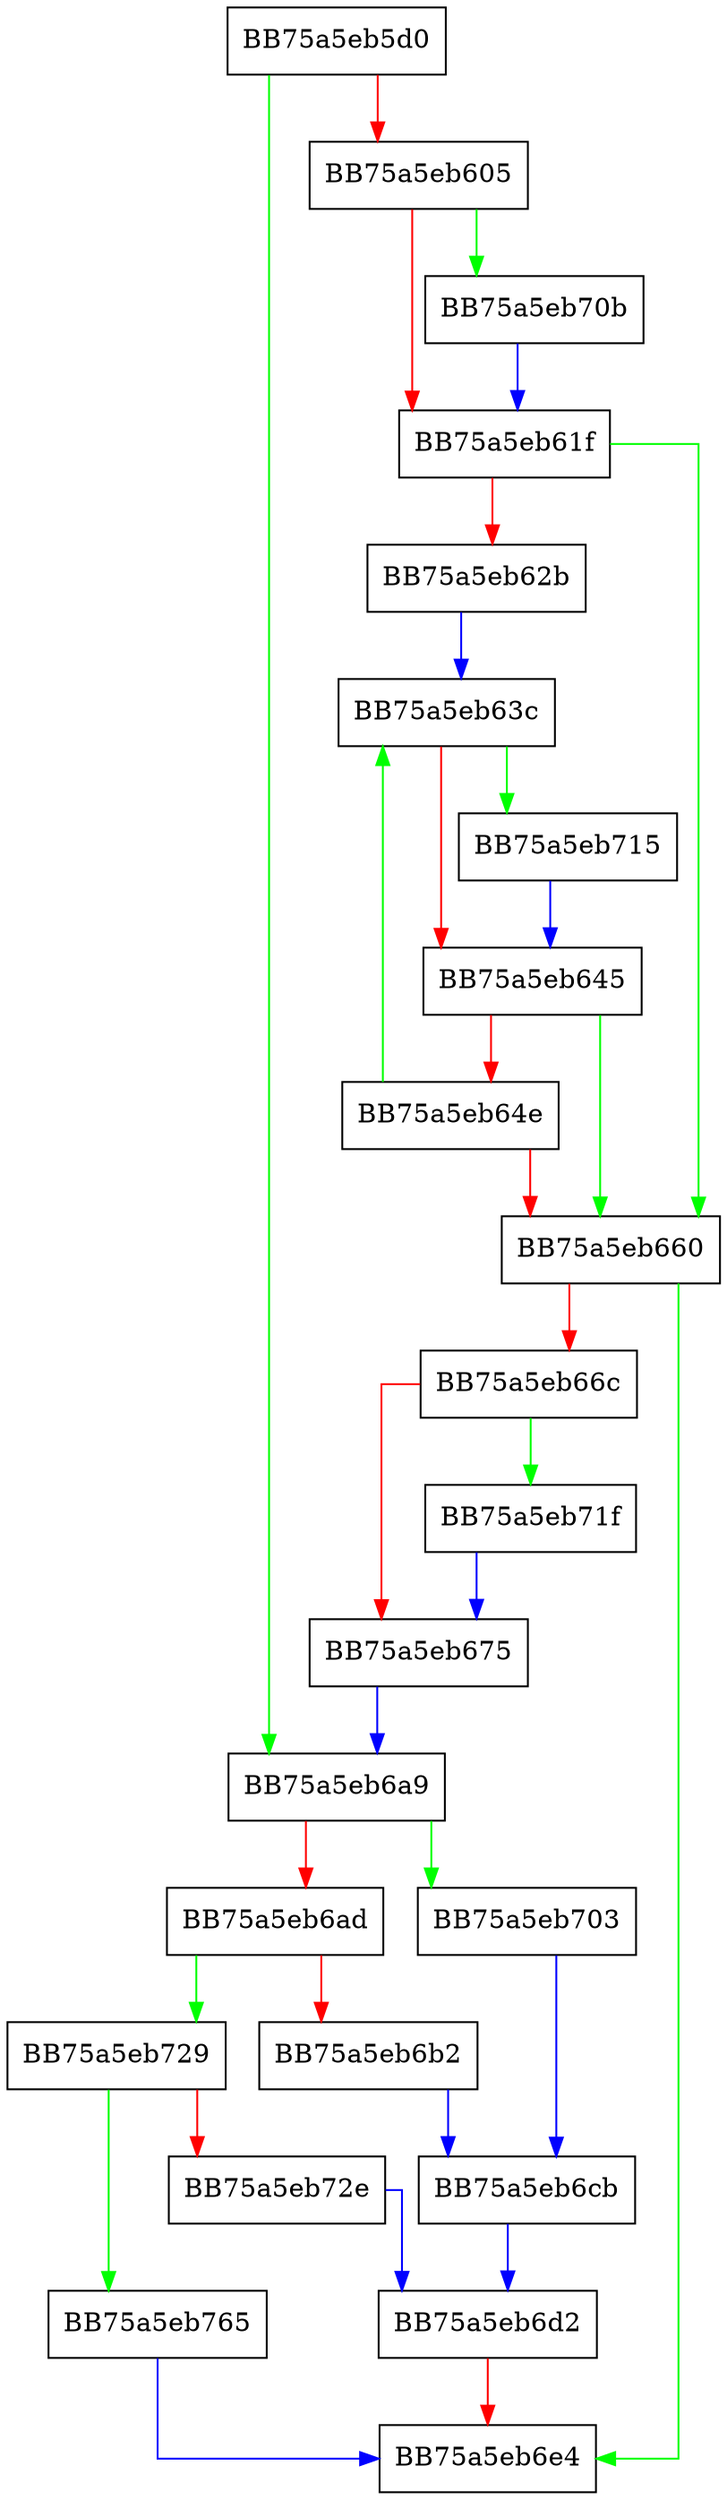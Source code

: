 digraph kelfcrc_callback {
  node [shape="box"];
  graph [splines=ortho];
  BB75a5eb5d0 -> BB75a5eb6a9 [color="green"];
  BB75a5eb5d0 -> BB75a5eb605 [color="red"];
  BB75a5eb605 -> BB75a5eb70b [color="green"];
  BB75a5eb605 -> BB75a5eb61f [color="red"];
  BB75a5eb61f -> BB75a5eb660 [color="green"];
  BB75a5eb61f -> BB75a5eb62b [color="red"];
  BB75a5eb62b -> BB75a5eb63c [color="blue"];
  BB75a5eb63c -> BB75a5eb715 [color="green"];
  BB75a5eb63c -> BB75a5eb645 [color="red"];
  BB75a5eb645 -> BB75a5eb660 [color="green"];
  BB75a5eb645 -> BB75a5eb64e [color="red"];
  BB75a5eb64e -> BB75a5eb63c [color="green"];
  BB75a5eb64e -> BB75a5eb660 [color="red"];
  BB75a5eb660 -> BB75a5eb6e4 [color="green"];
  BB75a5eb660 -> BB75a5eb66c [color="red"];
  BB75a5eb66c -> BB75a5eb71f [color="green"];
  BB75a5eb66c -> BB75a5eb675 [color="red"];
  BB75a5eb675 -> BB75a5eb6a9 [color="blue"];
  BB75a5eb6a9 -> BB75a5eb703 [color="green"];
  BB75a5eb6a9 -> BB75a5eb6ad [color="red"];
  BB75a5eb6ad -> BB75a5eb729 [color="green"];
  BB75a5eb6ad -> BB75a5eb6b2 [color="red"];
  BB75a5eb6b2 -> BB75a5eb6cb [color="blue"];
  BB75a5eb6cb -> BB75a5eb6d2 [color="blue"];
  BB75a5eb6d2 -> BB75a5eb6e4 [color="red"];
  BB75a5eb703 -> BB75a5eb6cb [color="blue"];
  BB75a5eb70b -> BB75a5eb61f [color="blue"];
  BB75a5eb715 -> BB75a5eb645 [color="blue"];
  BB75a5eb71f -> BB75a5eb675 [color="blue"];
  BB75a5eb729 -> BB75a5eb765 [color="green"];
  BB75a5eb729 -> BB75a5eb72e [color="red"];
  BB75a5eb72e -> BB75a5eb6d2 [color="blue"];
  BB75a5eb765 -> BB75a5eb6e4 [color="blue"];
}